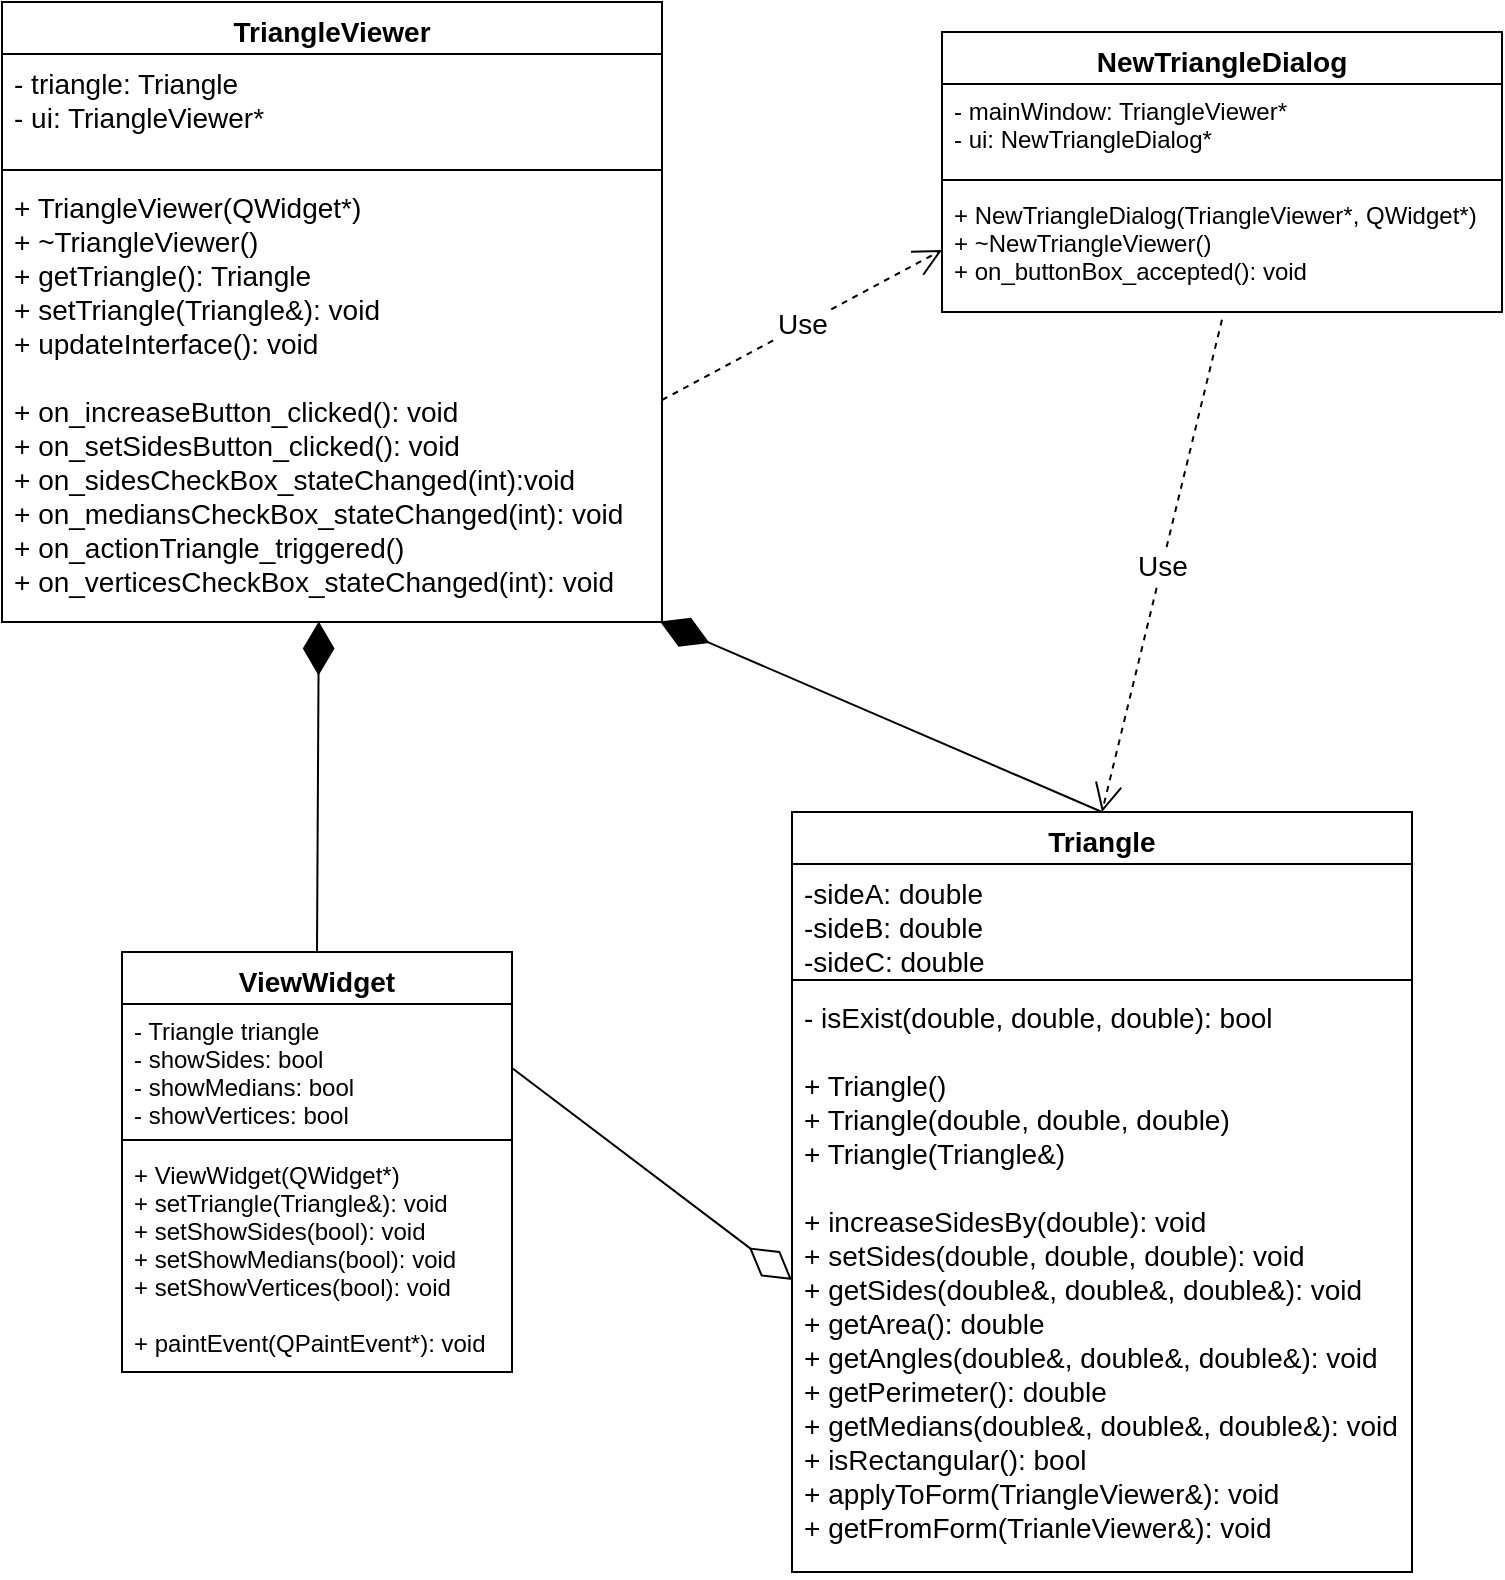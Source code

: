 <mxfile version="15.1.3" type="device"><diagram id="C5RBs43oDa-KdzZeNtuy" name="Page-1"><mxGraphModel dx="1447" dy="850" grid="1" gridSize="10" guides="1" tooltips="1" connect="1" arrows="1" fold="1" page="1" pageScale="1" pageWidth="827" pageHeight="1169" math="0" shadow="0"><root><mxCell id="WIyWlLk6GJQsqaUBKTNV-0"/><mxCell id="WIyWlLk6GJQsqaUBKTNV-1" parent="WIyWlLk6GJQsqaUBKTNV-0"/><mxCell id="4Lwno0M28qRxMUjtJY3l-0" value="Triangle" style="swimlane;fontStyle=1;align=center;verticalAlign=top;childLayout=stackLayout;horizontal=1;startSize=26;horizontalStack=0;resizeParent=1;resizeParentMax=0;resizeLast=0;collapsible=1;marginBottom=0;fontSize=14;" vertex="1" parent="WIyWlLk6GJQsqaUBKTNV-1"><mxGeometry x="445" y="480" width="310" height="380" as="geometry"/></mxCell><mxCell id="4Lwno0M28qRxMUjtJY3l-1" value="-sideA: double&#10;-sideB: double&#10;-sideC: double" style="text;strokeColor=none;fillColor=none;align=left;verticalAlign=top;spacingLeft=4;spacingRight=4;overflow=hidden;rotatable=0;points=[[0,0.5],[1,0.5]];portConstraint=eastwest;fontSize=14;" vertex="1" parent="4Lwno0M28qRxMUjtJY3l-0"><mxGeometry y="26" width="310" height="54" as="geometry"/></mxCell><mxCell id="4Lwno0M28qRxMUjtJY3l-2" value="" style="line;strokeWidth=1;fillColor=none;align=left;verticalAlign=middle;spacingTop=-1;spacingLeft=3;spacingRight=3;rotatable=0;labelPosition=right;points=[];portConstraint=eastwest;fontSize=14;" vertex="1" parent="4Lwno0M28qRxMUjtJY3l-0"><mxGeometry y="80" width="310" height="8" as="geometry"/></mxCell><mxCell id="4Lwno0M28qRxMUjtJY3l-3" value="- isExist(double, double, double): bool&#10;&#10;+ Triangle()&#10;+ Triangle(double, double, double)&#10;+ Triangle(Triangle&amp;)&#10;&#10;+ increaseSidesBy(double): void&#10;+ setSides(double, double, double): void&#10;+ getSides(double&amp;, double&amp;, double&amp;): void&#10;+ getArea(): double&#10;+ getAngles(double&amp;, double&amp;, double&amp;): void&#10;+ getPerimeter(): double&#10;+ getMedians(double&amp;, double&amp;, double&amp;): void&#10;+ isRectangular(): bool&#10;+ applyToForm(TriangleViewer&amp;): void&#10;+ getFromForm(TrianleViewer&amp;): void" style="text;strokeColor=none;fillColor=none;align=left;verticalAlign=top;spacingLeft=4;spacingRight=4;overflow=hidden;rotatable=0;points=[[0,0.5],[1,0.5]];portConstraint=eastwest;fontSize=14;" vertex="1" parent="4Lwno0M28qRxMUjtJY3l-0"><mxGeometry y="88" width="310" height="292" as="geometry"/></mxCell><mxCell id="4Lwno0M28qRxMUjtJY3l-5" value="TriangleViewer" style="swimlane;fontStyle=1;align=center;verticalAlign=top;childLayout=stackLayout;horizontal=1;startSize=26;horizontalStack=0;resizeParent=1;resizeParentMax=0;resizeLast=0;collapsible=1;marginBottom=0;fontSize=14;" vertex="1" parent="WIyWlLk6GJQsqaUBKTNV-1"><mxGeometry x="50" y="75" width="330" height="310" as="geometry"/></mxCell><mxCell id="4Lwno0M28qRxMUjtJY3l-6" value="- triangle: Triangle&#10;- ui: TriangleViewer*&#10;" style="text;strokeColor=none;fillColor=none;align=left;verticalAlign=top;spacingLeft=4;spacingRight=4;overflow=hidden;rotatable=0;points=[[0,0.5],[1,0.5]];portConstraint=eastwest;fontSize=14;" vertex="1" parent="4Lwno0M28qRxMUjtJY3l-5"><mxGeometry y="26" width="330" height="54" as="geometry"/></mxCell><mxCell id="4Lwno0M28qRxMUjtJY3l-7" value="" style="line;strokeWidth=1;fillColor=none;align=left;verticalAlign=middle;spacingTop=-1;spacingLeft=3;spacingRight=3;rotatable=0;labelPosition=right;points=[];portConstraint=eastwest;fontSize=14;" vertex="1" parent="4Lwno0M28qRxMUjtJY3l-5"><mxGeometry y="80" width="330" height="8" as="geometry"/></mxCell><mxCell id="4Lwno0M28qRxMUjtJY3l-8" value="+ TriangleViewer(QWidget*)&#10;+ ~TriangleViewer()&#10;+ getTriangle(): Triangle&#10;+ setTriangle(Triangle&amp;): void&#10;+ updateInterface(): void&#10;&#10;+ on_increaseButton_clicked(): void&#10;+ on_setSidesButton_clicked(): void&#10;+ on_sidesCheckBox_stateChanged(int):void&#10;+ on_mediansCheckBox_stateChanged(int): void&#10;+ on_actionTriangle_triggered()&#10;+ on_verticesCheckBox_stateChanged(int): void" style="text;strokeColor=none;fillColor=none;align=left;verticalAlign=top;spacingLeft=4;spacingRight=4;overflow=hidden;rotatable=0;points=[[0,0.5],[1,0.5]];portConstraint=eastwest;fontSize=14;" vertex="1" parent="4Lwno0M28qRxMUjtJY3l-5"><mxGeometry y="88" width="330" height="222" as="geometry"/></mxCell><mxCell id="4Lwno0M28qRxMUjtJY3l-14" value="NewTriangleDialog" style="swimlane;fontStyle=1;align=center;verticalAlign=top;childLayout=stackLayout;horizontal=1;startSize=26;horizontalStack=0;resizeParent=1;resizeParentMax=0;resizeLast=0;collapsible=1;marginBottom=0;fontSize=14;fontColor=#000000;" vertex="1" parent="WIyWlLk6GJQsqaUBKTNV-1"><mxGeometry x="520" y="90" width="280" height="140" as="geometry"/></mxCell><mxCell id="4Lwno0M28qRxMUjtJY3l-15" value="- mainWindow: TriangleViewer* &#10;- ui: NewTriangleDialog*" style="text;strokeColor=none;fillColor=none;align=left;verticalAlign=top;spacingLeft=4;spacingRight=4;overflow=hidden;rotatable=0;points=[[0,0.5],[1,0.5]];portConstraint=eastwest;" vertex="1" parent="4Lwno0M28qRxMUjtJY3l-14"><mxGeometry y="26" width="280" height="44" as="geometry"/></mxCell><mxCell id="4Lwno0M28qRxMUjtJY3l-16" value="" style="line;strokeWidth=1;fillColor=none;align=left;verticalAlign=middle;spacingTop=-1;spacingLeft=3;spacingRight=3;rotatable=0;labelPosition=right;points=[];portConstraint=eastwest;" vertex="1" parent="4Lwno0M28qRxMUjtJY3l-14"><mxGeometry y="70" width="280" height="8" as="geometry"/></mxCell><mxCell id="4Lwno0M28qRxMUjtJY3l-17" value="+ NewTriangleDialog(TriangleViewer*, QWidget*)&#10;+ ~NewTriangleViewer()&#10;+ on_buttonBox_accepted(): void" style="text;strokeColor=none;fillColor=none;align=left;verticalAlign=top;spacingLeft=4;spacingRight=4;overflow=hidden;rotatable=0;points=[[0,0.5],[1,0.5]];portConstraint=eastwest;" vertex="1" parent="4Lwno0M28qRxMUjtJY3l-14"><mxGeometry y="78" width="280" height="62" as="geometry"/></mxCell><mxCell id="4Lwno0M28qRxMUjtJY3l-24" value="ViewWidget" style="swimlane;fontStyle=1;align=center;verticalAlign=top;childLayout=stackLayout;horizontal=1;startSize=26;horizontalStack=0;resizeParent=1;resizeParentMax=0;resizeLast=0;collapsible=1;marginBottom=0;fontSize=14;fontColor=#000000;" vertex="1" parent="WIyWlLk6GJQsqaUBKTNV-1"><mxGeometry x="110" y="550" width="195" height="210" as="geometry"/></mxCell><mxCell id="4Lwno0M28qRxMUjtJY3l-25" value="- Triangle triangle&#10;- showSides: bool&#10;- showMedians: bool&#10;- showVertices: bool" style="text;strokeColor=none;fillColor=none;align=left;verticalAlign=top;spacingLeft=4;spacingRight=4;overflow=hidden;rotatable=0;points=[[0,0.5],[1,0.5]];portConstraint=eastwest;" vertex="1" parent="4Lwno0M28qRxMUjtJY3l-24"><mxGeometry y="26" width="195" height="64" as="geometry"/></mxCell><mxCell id="4Lwno0M28qRxMUjtJY3l-26" value="" style="line;strokeWidth=1;fillColor=none;align=left;verticalAlign=middle;spacingTop=-1;spacingLeft=3;spacingRight=3;rotatable=0;labelPosition=right;points=[];portConstraint=eastwest;" vertex="1" parent="4Lwno0M28qRxMUjtJY3l-24"><mxGeometry y="90" width="195" height="8" as="geometry"/></mxCell><mxCell id="4Lwno0M28qRxMUjtJY3l-27" value="+ ViewWidget(QWidget*)&#10;+ setTriangle(Triangle&amp;): void&#10;+ setShowSides(bool): void&#10;+ setShowMedians(bool): void&#10;+ setShowVertices(bool): void&#10;&#10;+ paintEvent(QPaintEvent*): void" style="text;strokeColor=none;fillColor=none;align=left;verticalAlign=top;spacingLeft=4;spacingRight=4;overflow=hidden;rotatable=0;points=[[0,0.5],[1,0.5]];portConstraint=eastwest;" vertex="1" parent="4Lwno0M28qRxMUjtJY3l-24"><mxGeometry y="98" width="195" height="112" as="geometry"/></mxCell><mxCell id="4Lwno0M28qRxMUjtJY3l-30" value="" style="endArrow=diamondThin;endFill=0;endSize=24;html=1;fontSize=14;fontColor=#000000;entryX=0;entryY=0.5;entryDx=0;entryDy=0;exitX=1;exitY=0.5;exitDx=0;exitDy=0;" edge="1" parent="WIyWlLk6GJQsqaUBKTNV-1" source="4Lwno0M28qRxMUjtJY3l-25" target="4Lwno0M28qRxMUjtJY3l-3"><mxGeometry width="160" relative="1" as="geometry"><mxPoint x="240" y="530" as="sourcePoint"/><mxPoint x="400" y="530" as="targetPoint"/></mxGeometry></mxCell><mxCell id="4Lwno0M28qRxMUjtJY3l-31" value="" style="endArrow=diamondThin;endFill=1;endSize=24;html=1;fontSize=14;fontColor=#000000;entryX=0.48;entryY=0.999;entryDx=0;entryDy=0;entryPerimeter=0;exitX=0.5;exitY=0;exitDx=0;exitDy=0;" edge="1" parent="WIyWlLk6GJQsqaUBKTNV-1" source="4Lwno0M28qRxMUjtJY3l-24" target="4Lwno0M28qRxMUjtJY3l-8"><mxGeometry width="160" relative="1" as="geometry"><mxPoint x="370" y="340" as="sourcePoint"/><mxPoint x="530" y="340" as="targetPoint"/></mxGeometry></mxCell><mxCell id="4Lwno0M28qRxMUjtJY3l-32" value="Use" style="endArrow=open;endSize=12;dashed=1;html=1;fontSize=14;fontColor=#000000;exitX=1;exitY=0.5;exitDx=0;exitDy=0;entryX=0;entryY=0.5;entryDx=0;entryDy=0;" edge="1" parent="WIyWlLk6GJQsqaUBKTNV-1" source="4Lwno0M28qRxMUjtJY3l-8" target="4Lwno0M28qRxMUjtJY3l-17"><mxGeometry width="160" relative="1" as="geometry"><mxPoint x="370" y="340" as="sourcePoint"/><mxPoint x="530" y="340" as="targetPoint"/></mxGeometry></mxCell><mxCell id="4Lwno0M28qRxMUjtJY3l-33" value="" style="endArrow=diamondThin;endFill=1;endSize=24;html=1;fontSize=14;fontColor=#000000;entryX=0.997;entryY=0.999;entryDx=0;entryDy=0;entryPerimeter=0;exitX=0.5;exitY=0;exitDx=0;exitDy=0;" edge="1" parent="WIyWlLk6GJQsqaUBKTNV-1" source="4Lwno0M28qRxMUjtJY3l-0" target="4Lwno0M28qRxMUjtJY3l-8"><mxGeometry width="160" relative="1" as="geometry"><mxPoint x="370" y="340" as="sourcePoint"/><mxPoint x="530" y="340" as="targetPoint"/></mxGeometry></mxCell><mxCell id="4Lwno0M28qRxMUjtJY3l-34" value="Use" style="endArrow=open;endSize=12;dashed=1;html=1;fontSize=14;fontColor=#000000;exitX=0.5;exitY=1.062;exitDx=0;exitDy=0;exitPerimeter=0;entryX=0.5;entryY=0;entryDx=0;entryDy=0;" edge="1" parent="WIyWlLk6GJQsqaUBKTNV-1" source="4Lwno0M28qRxMUjtJY3l-17" target="4Lwno0M28qRxMUjtJY3l-0"><mxGeometry width="160" relative="1" as="geometry"><mxPoint x="350" y="340" as="sourcePoint"/><mxPoint x="510" y="340" as="targetPoint"/></mxGeometry></mxCell></root></mxGraphModel></diagram></mxfile>